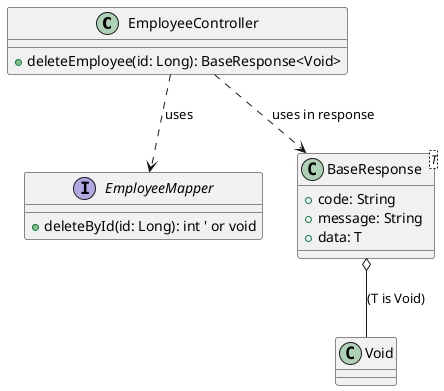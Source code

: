 @startuml
class EmployeeController {
  +deleteEmployee(id: Long): BaseResponse<Void>
}
interface EmployeeMapper {
  +deleteById(id: Long): int ' or void
}
class BaseResponse<T> {
  +code: String
  +message: String
  +data: T
}
class Void {
 ' Represents a void or no specific data response
}


EmployeeController ..> EmployeeMapper : uses
EmployeeController ..> BaseResponse : uses in response
BaseResponse o-- Void : (T is Void)
@enduml
